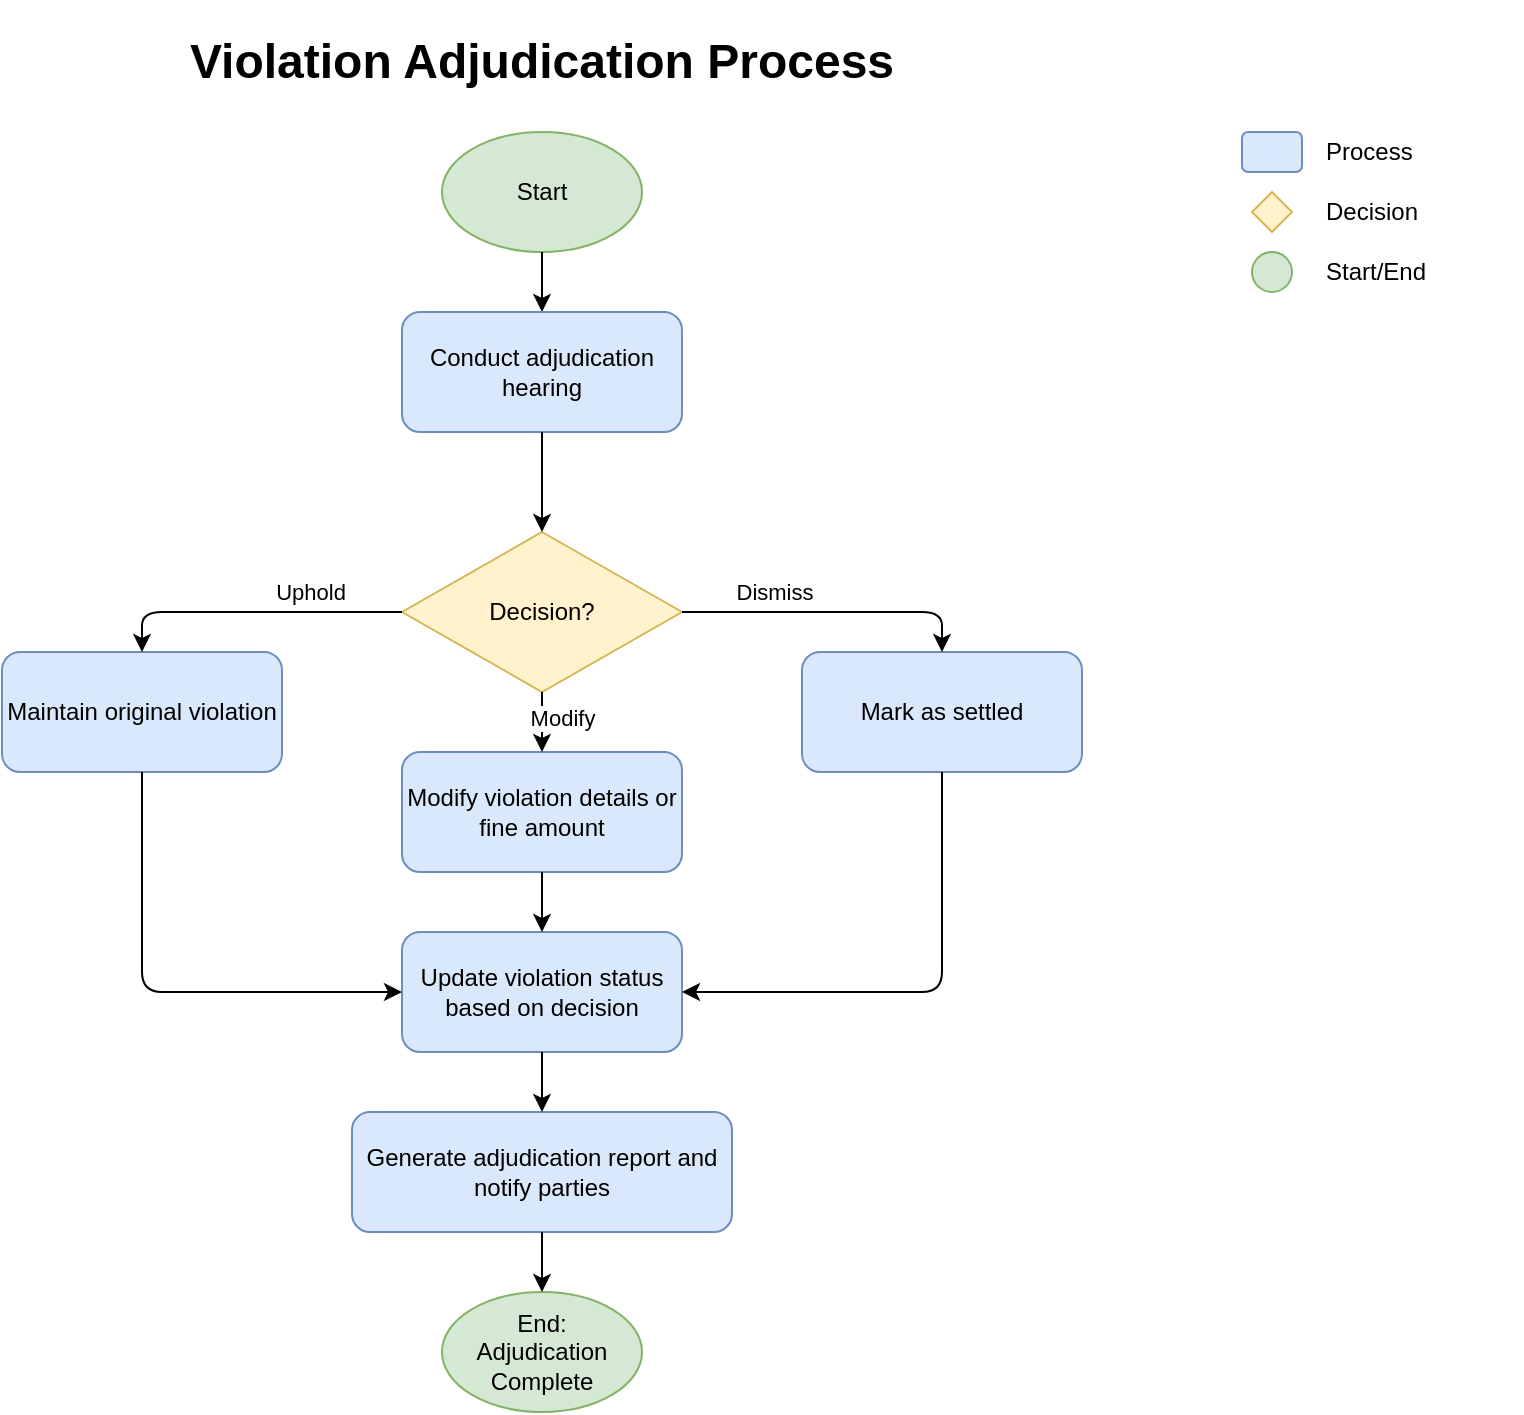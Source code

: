 <mxfile>
    <diagram id="adjudication-process-flow" name="Violation Adjudication Process">
        <mxGraphModel dx="827" dy="492" grid="1" gridSize="10" guides="1" tooltips="1" connect="1" arrows="1" fold="1" page="1" pageScale="1" pageWidth="1100" pageHeight="850" math="0" shadow="0">
            <root>
                <mxCell id="0"/>
                <mxCell id="1" parent="0"/>
                <mxCell id="2" value="&lt;h1&gt;Violation Adjudication Process&lt;/h1&gt;" style="text;html=1;strokeColor=none;fillColor=none;align=center;verticalAlign=middle;whiteSpace=wrap;rounded=0;" parent="1" vertex="1">
                    <mxGeometry x="280" y="20" width="540" height="30" as="geometry"/>
                </mxCell>
                <mxCell id="3" value="Start" style="ellipse;whiteSpace=wrap;html=1;fillColor=#d5e8d4;strokeColor=#82b366;" parent="1" vertex="1">
                    <mxGeometry x="500" y="70" width="100" height="60" as="geometry"/>
                </mxCell>
                <mxCell id="5" value="" style="endArrow=classic;html=1;exitX=0.5;exitY=1;exitDx=0;exitDy=0;entryX=0.5;entryY=0;entryDx=0;entryDy=0;" parent="1" source="3" edge="1">
                    <mxGeometry width="50" height="50" relative="1" as="geometry">
                        <mxPoint x="550" y="140" as="sourcePoint"/>
                        <mxPoint x="550" y="160" as="targetPoint"/>
                    </mxGeometry>
                </mxCell>
                <mxCell id="12" value="Conduct adjudication hearing" style="rounded=1;whiteSpace=wrap;html=1;fillColor=#dae8fc;strokeColor=#6c8ebf;" parent="1" vertex="1">
                    <mxGeometry x="480" y="160" width="140" height="60" as="geometry"/>
                </mxCell>
                <mxCell id="14" value="Decision?" style="rhombus;whiteSpace=wrap;html=1;fillColor=#fff2cc;strokeColor=#d6b656;" parent="1" vertex="1">
                    <mxGeometry x="480" y="270" width="140" height="80" as="geometry"/>
                </mxCell>
                <mxCell id="15" value="" style="endArrow=classic;html=1;exitX=0.5;exitY=1;exitDx=0;exitDy=0;entryX=0.5;entryY=0;entryDx=0;entryDy=0;" parent="1" source="12" target="14" edge="1">
                    <mxGeometry width="50" height="50" relative="1" as="geometry">
                        <mxPoint x="550" y="590" as="sourcePoint"/>
                        <mxPoint x="550" y="620" as="targetPoint"/>
                    </mxGeometry>
                </mxCell>
                <mxCell id="16" value="Maintain original violation" style="rounded=1;whiteSpace=wrap;html=1;fillColor=#dae8fc;strokeColor=#6c8ebf;" parent="1" vertex="1">
                    <mxGeometry x="280" y="330" width="140" height="60" as="geometry"/>
                </mxCell>
                <mxCell id="17" value="Modify violation details or fine amount" style="rounded=1;whiteSpace=wrap;html=1;fillColor=#dae8fc;strokeColor=#6c8ebf;" parent="1" vertex="1">
                    <mxGeometry x="480" y="380" width="140" height="60" as="geometry"/>
                </mxCell>
                <mxCell id="18" value="Mark as settled" style="rounded=1;whiteSpace=wrap;html=1;fillColor=#dae8fc;strokeColor=#6c8ebf;" parent="1" vertex="1">
                    <mxGeometry x="680" y="330" width="140" height="60" as="geometry"/>
                </mxCell>
                <mxCell id="19" value="Uphold" style="endArrow=classic;html=1;exitX=0;exitY=0.5;exitDx=0;exitDy=0;entryX=0.5;entryY=0;entryDx=0;entryDy=0;" parent="1" source="14" edge="1">
                    <mxGeometry x="-0.385" y="-10" width="50" height="50" relative="1" as="geometry">
                        <mxPoint x="480" y="310" as="sourcePoint"/>
                        <mxPoint x="350" y="330" as="targetPoint"/>
                        <Array as="points">
                            <mxPoint x="350" y="310"/>
                        </Array>
                        <mxPoint as="offset"/>
                    </mxGeometry>
                </mxCell>
                <mxCell id="20" value="Modify" style="endArrow=classic;html=1;exitX=0.5;exitY=1;exitDx=0;exitDy=0;entryX=0.5;entryY=0;entryDx=0;entryDy=0;" parent="1" source="14" target="17" edge="1">
                    <mxGeometry x="-0.143" y="10" width="50" height="50" relative="1" as="geometry">
                        <mxPoint x="550" y="360" as="sourcePoint"/>
                        <mxPoint x="550" y="390" as="targetPoint"/>
                        <mxPoint as="offset"/>
                    </mxGeometry>
                </mxCell>
                <mxCell id="21" value="Dismiss" style="endArrow=classic;html=1;exitX=1;exitY=0.5;exitDx=0;exitDy=0;entryX=0.5;entryY=0;entryDx=0;entryDy=0;" parent="1" source="14" target="18" edge="1">
                    <mxGeometry x="-0.385" y="10" width="50" height="50" relative="1" as="geometry">
                        <mxPoint x="620" y="310" as="sourcePoint"/>
                        <mxPoint x="750" y="330" as="targetPoint"/>
                        <Array as="points">
                            <mxPoint x="750" y="310"/>
                        </Array>
                        <mxPoint as="offset"/>
                    </mxGeometry>
                </mxCell>
                <mxCell id="22" value="Update violation status based on decision" style="rounded=1;whiteSpace=wrap;html=1;fillColor=#dae8fc;strokeColor=#6c8ebf;" parent="1" vertex="1">
                    <mxGeometry x="480" y="470" width="140" height="60" as="geometry"/>
                </mxCell>
                <mxCell id="23" value="" style="endArrow=classic;html=1;exitX=0.5;exitY=1;exitDx=0;exitDy=0;entryX=0;entryY=0.5;entryDx=0;entryDy=0;" parent="1" target="22" edge="1">
                    <mxGeometry width="50" height="50" relative="1" as="geometry">
                        <mxPoint x="350" y="390" as="sourcePoint"/>
                        <mxPoint x="350" y="500" as="targetPoint"/>
                        <Array as="points">
                            <mxPoint x="350" y="500"/>
                        </Array>
                    </mxGeometry>
                </mxCell>
                <mxCell id="24" value="" style="endArrow=classic;html=1;exitX=0.5;exitY=1;exitDx=0;exitDy=0;entryX=0.5;entryY=0;entryDx=0;entryDy=0;" parent="1" source="17" target="22" edge="1">
                    <mxGeometry width="50" height="50" relative="1" as="geometry">
                        <mxPoint x="550" y="450" as="sourcePoint"/>
                        <mxPoint x="550" y="480" as="targetPoint"/>
                    </mxGeometry>
                </mxCell>
                <mxCell id="25" value="" style="endArrow=classic;html=1;exitX=0.5;exitY=1;exitDx=0;exitDy=0;entryX=1;entryY=0.5;entryDx=0;entryDy=0;" parent="1" source="18" target="22" edge="1">
                    <mxGeometry width="50" height="50" relative="1" as="geometry">
                        <mxPoint x="750" y="400" as="sourcePoint"/>
                        <mxPoint x="750" y="500" as="targetPoint"/>
                        <Array as="points">
                            <mxPoint x="750" y="500"/>
                        </Array>
                    </mxGeometry>
                </mxCell>
                <mxCell id="26" value="Generate adjudication report and notify parties" style="rounded=1;whiteSpace=wrap;html=1;fillColor=#dae8fc;strokeColor=#6c8ebf;" parent="1" vertex="1">
                    <mxGeometry x="455" y="560" width="190" height="60" as="geometry"/>
                </mxCell>
                <mxCell id="27" value="" style="endArrow=classic;html=1;exitX=0.5;exitY=1;exitDx=0;exitDy=0;entryX=0.5;entryY=0;entryDx=0;entryDy=0;" parent="1" source="22" target="26" edge="1">
                    <mxGeometry width="50" height="50" relative="1" as="geometry">
                        <mxPoint x="550" y="540" as="sourcePoint"/>
                        <mxPoint x="550" y="570" as="targetPoint"/>
                    </mxGeometry>
                </mxCell>
                <mxCell id="28" value="End:&lt;br&gt;Adjudication Complete" style="ellipse;whiteSpace=wrap;html=1;fillColor=#d5e8d4;strokeColor=#82b366;" parent="1" vertex="1">
                    <mxGeometry x="500" y="650" width="100" height="60" as="geometry"/>
                </mxCell>
                <mxCell id="29" value="" style="endArrow=classic;html=1;exitX=0.5;exitY=1;exitDx=0;exitDy=0;entryX=0.5;entryY=0;entryDx=0;entryDy=0;" parent="1" source="26" target="28" edge="1">
                    <mxGeometry width="50" height="50" relative="1" as="geometry">
                        <mxPoint x="550" y="630" as="sourcePoint"/>
                        <mxPoint x="550" y="660" as="targetPoint"/>
                    </mxGeometry>
                </mxCell>
                <mxCell id="30" value="" style="rounded=1;whiteSpace=wrap;html=1;fillColor=#dae8fc;strokeColor=#6c8ebf;" parent="1" vertex="1">
                    <mxGeometry x="900" y="70" width="30" height="20" as="geometry"/>
                </mxCell>
                <mxCell id="31" value="Process" style="text;html=1;strokeColor=none;fillColor=none;align=left;verticalAlign=middle;whiteSpace=wrap;rounded=0;" parent="1" vertex="1">
                    <mxGeometry x="940" y="70" width="100" height="20" as="geometry"/>
                </mxCell>
                <mxCell id="32" value="" style="rhombus;whiteSpace=wrap;html=1;fillColor=#fff2cc;strokeColor=#d6b656;" parent="1" vertex="1">
                    <mxGeometry x="905" y="100" width="20" height="20" as="geometry"/>
                </mxCell>
                <mxCell id="33" value="Decision" style="text;html=1;strokeColor=none;fillColor=none;align=left;verticalAlign=middle;whiteSpace=wrap;rounded=0;" parent="1" vertex="1">
                    <mxGeometry x="940" y="100" width="100" height="20" as="geometry"/>
                </mxCell>
                <mxCell id="34" value="" style="ellipse;whiteSpace=wrap;html=1;fillColor=#d5e8d4;strokeColor=#82b366;" parent="1" vertex="1">
                    <mxGeometry x="905" y="130" width="20" height="20" as="geometry"/>
                </mxCell>
                <mxCell id="35" value="Start/End" style="text;html=1;strokeColor=none;fillColor=none;align=left;verticalAlign=middle;whiteSpace=wrap;rounded=0;" parent="1" vertex="1">
                    <mxGeometry x="940" y="130" width="100" height="20" as="geometry"/>
                </mxCell>
            </root>
        </mxGraphModel>
    </diagram>
</mxfile>